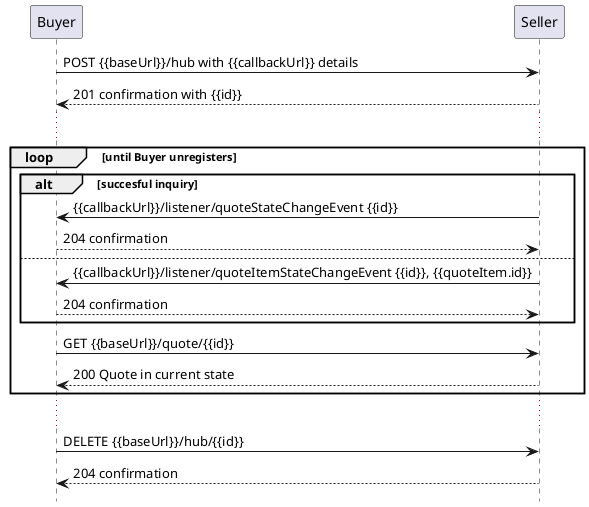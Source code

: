 @startuml

hide footbox

participant Buyer
participant Seller

Buyer -> Seller : POST {{baseUrl}}/hub with {{callbackUrl}} details
Seller --> Buyer: 201 confirmation with {{id}}

...
group loop [until Buyer unregisters]
  alt succesful inquiry
    Seller -> Buyer: {{callbackUrl}}/listener/quoteStateChangeEvent {{id}}
    Buyer --> Seller : 204 confirmation
  else
    Seller -> Buyer:  {{callbackUrl}}/listener/quoteItemStateChangeEvent {{id}}, {{quoteItem.id}}
    Buyer --> Seller : 204 confirmation
  end

  Buyer -> Seller :   GET {{baseUrl}}/quote/{{id}}
  return 200 Quote in current state
end

...

Buyer -> Seller : DELETE {{baseUrl}}/hub/{{id}} 
Seller -->  Buyer : 204 confirmation
@enduml